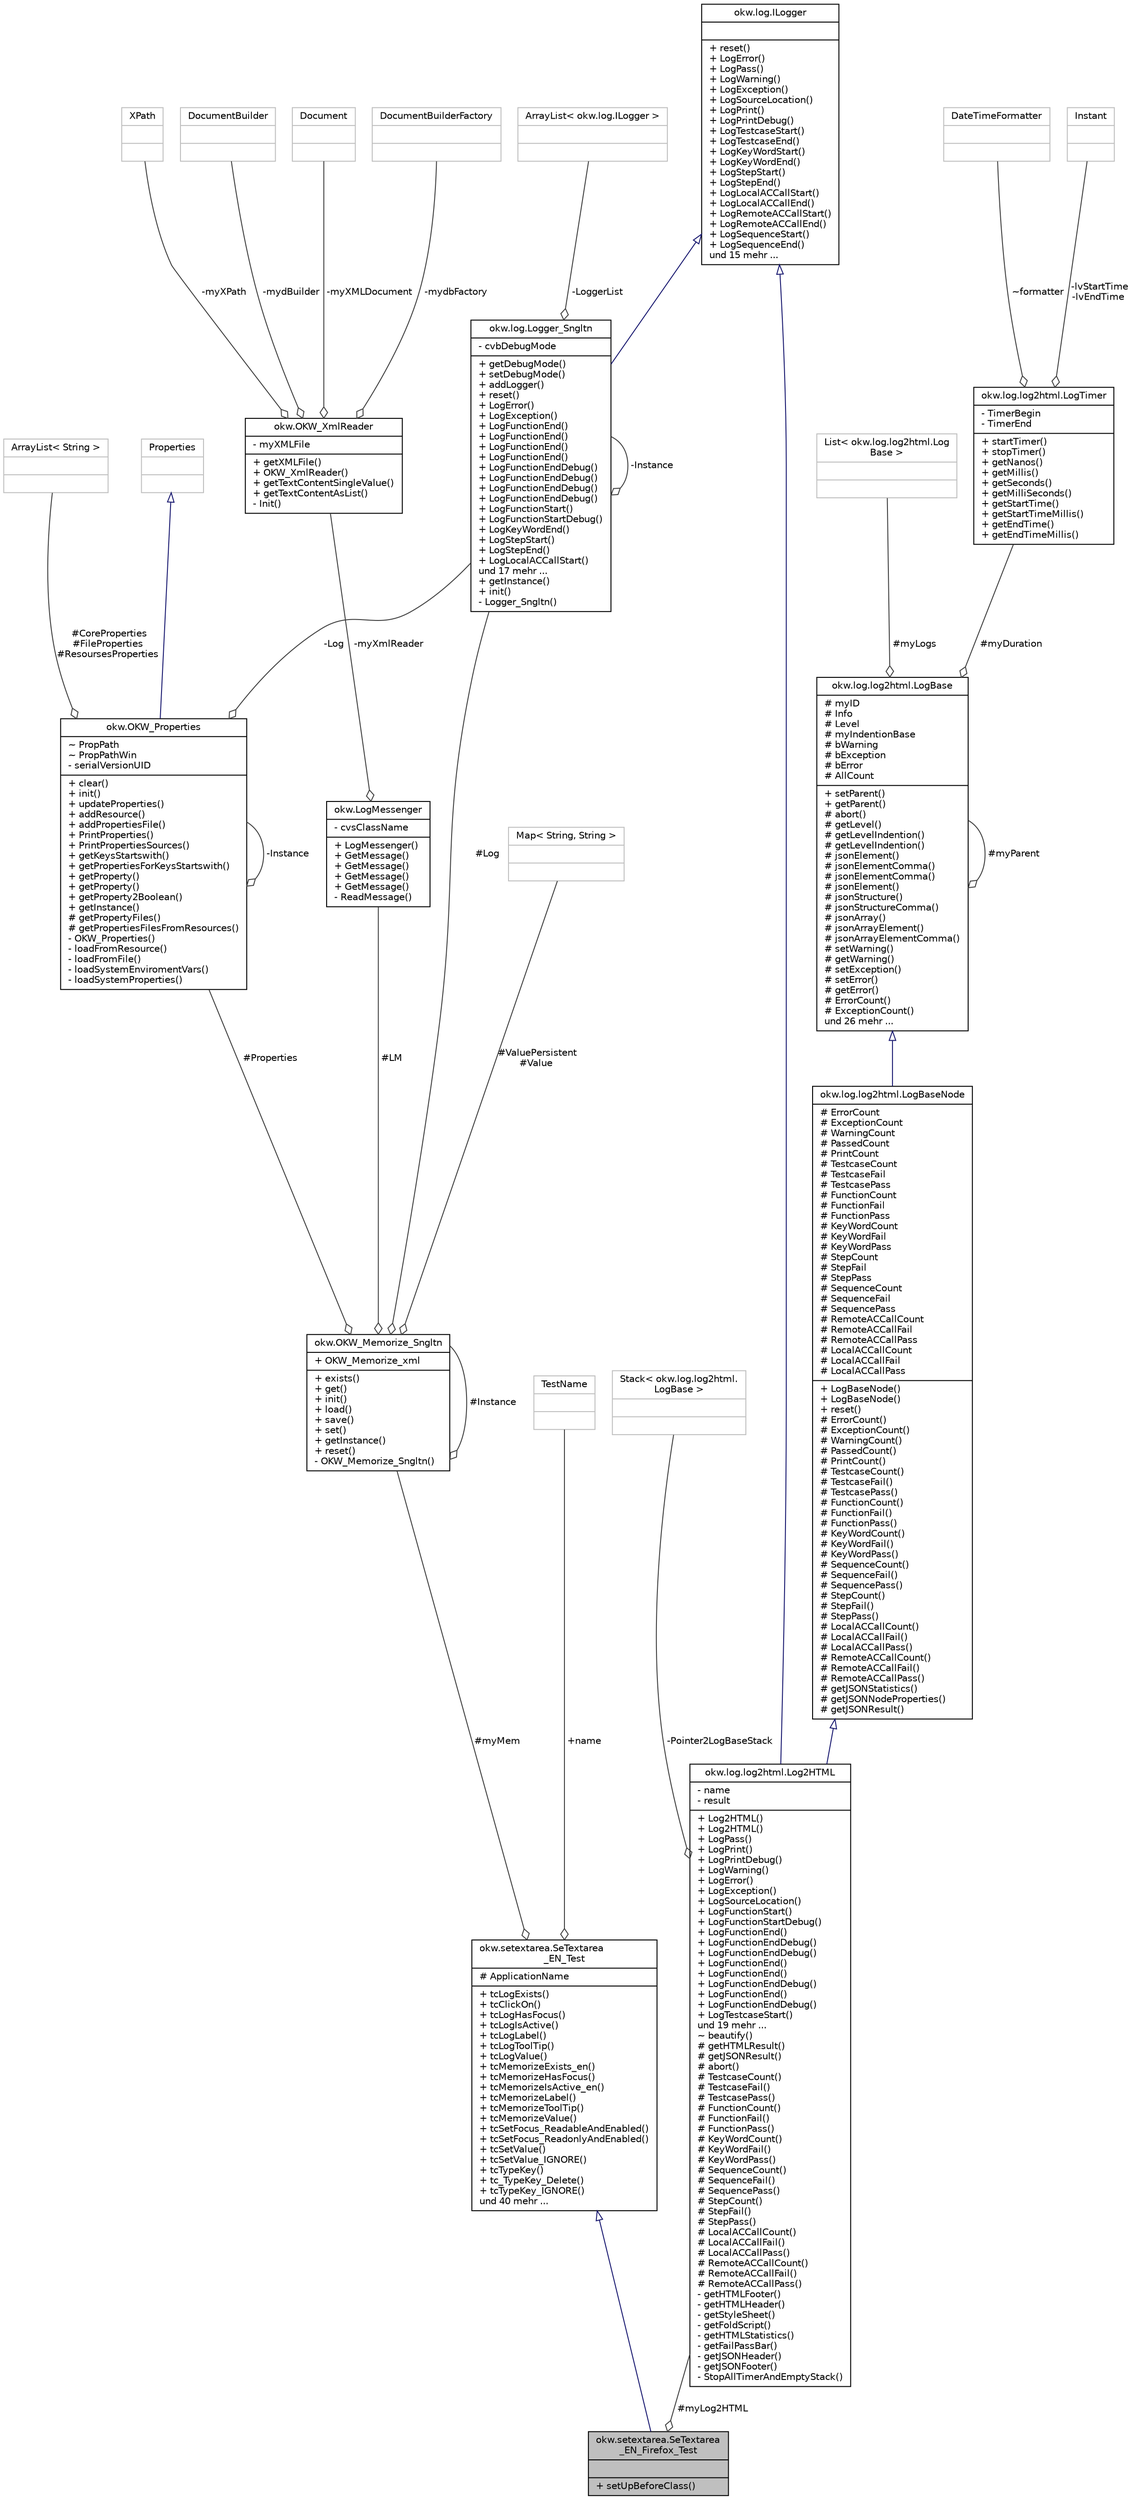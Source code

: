 digraph "okw.setextarea.SeTextarea_EN_Firefox_Test"
{
 // INTERACTIVE_SVG=YES
 // LATEX_PDF_SIZE
  edge [fontname="Helvetica",fontsize="10",labelfontname="Helvetica",labelfontsize="10"];
  node [fontname="Helvetica",fontsize="10",shape=record];
  Node1 [label="{okw.setextarea.SeTextarea\l_EN_Firefox_Test\n||+ setUpBeforeClass()\l}",height=0.2,width=0.4,color="black", fillcolor="grey75", style="filled", fontcolor="black",tooltip=" "];
  Node2 -> Node1 [dir="back",color="midnightblue",fontsize="10",style="solid",arrowtail="onormal",fontname="Helvetica"];
  Node2 [label="{okw.setextarea.SeTextarea\l_EN_Test\n|# ApplicationName\l|+ tcLogExists()\l+ tcClickOn()\l+ tcLogHasFocus()\l+ tcLogIsActive()\l+ tcLogLabel()\l+ tcLogToolTip()\l+ tcLogValue()\l+ tcMemorizeExists_en()\l+ tcMemorizeHasFocus()\l+ tcMemorizeIsActive_en()\l+ tcMemorizeLabel()\l+ tcMemorizeToolTip()\l+ tcMemorizeValue()\l+ tcSetFocus_ReadableAndEnabled()\l+ tcSetFocus_ReadonlyAndEnabled()\l+ tcSetValue()\l+ tcSetValue_IGNORE()\l+ tcTypeKey()\l+ tc_TypeKey_Delete()\l+ tcTypeKey_IGNORE()\lund 40 mehr ...\l}",height=0.2,width=0.4,color="black", fillcolor="white", style="filled",URL="$classokw_1_1setextarea_1_1_se_textarea___e_n___test.html",tooltip=" "];
  Node3 -> Node2 [color="grey25",fontsize="10",style="solid",label=" +name" ,arrowhead="odiamond",fontname="Helvetica"];
  Node3 [label="{TestName\n||}",height=0.2,width=0.4,color="grey75", fillcolor="white", style="filled",tooltip=" "];
  Node4 -> Node2 [color="grey25",fontsize="10",style="solid",label=" #myMem" ,arrowhead="odiamond",fontname="Helvetica"];
  Node4 [label="{okw.OKW_Memorize_Sngltn\n|+ OKW_Memorize_xml\l|+ exists()\l+ get()\l+ init()\l+ load()\l+ save()\l+ set()\l+ getInstance()\l+ reset()\l- OKW_Memorize_Sngltn()\l}",height=0.2,width=0.4,color="black", fillcolor="white", style="filled",URL="$classokw_1_1_o_k_w___memorize___sngltn.html",tooltip="OKW_Memorize ist die Speicher-Klasse hinter den Merke*-Schlüsselwörter."];
  Node5 -> Node4 [color="grey25",fontsize="10",style="solid",label=" #LM" ,arrowhead="odiamond",fontname="Helvetica"];
  Node5 [label="{okw.LogMessenger\n|- cvsClassName\l|+ LogMessenger()\l+ GetMessage()\l+ GetMessage()\l+ GetMessage()\l+ GetMessage()\l- ReadMessage()\l}",height=0.2,width=0.4,color="black", fillcolor="white", style="filled",URL="$classokw_1_1_log_messenger.html",tooltip="LogMessenger liest Log-Meldungen sprachspezifisch für die im Konstruktor gegeben Klasse aus der Zugeh..."];
  Node6 -> Node5 [color="grey25",fontsize="10",style="solid",label=" -myXmlReader" ,arrowhead="odiamond",fontname="Helvetica"];
  Node6 [label="{okw.OKW_XmlReader\n|- myXMLFile\l|+ getXMLFile()\l+ OKW_XmlReader()\l+ getTextContentSingleValue()\l+ getTextContentAsList()\l- Init()\l}",height=0.2,width=0.4,color="black", fillcolor="white", style="filled",URL="$classokw_1_1_o_k_w___xml_reader.html",tooltip=" "];
  Node7 -> Node6 [color="grey25",fontsize="10",style="solid",label=" -mydbFactory" ,arrowhead="odiamond",fontname="Helvetica"];
  Node7 [label="{DocumentBuilderFactory\n||}",height=0.2,width=0.4,color="grey75", fillcolor="white", style="filled",tooltip=" "];
  Node8 -> Node6 [color="grey25",fontsize="10",style="solid",label=" -myXPath" ,arrowhead="odiamond",fontname="Helvetica"];
  Node8 [label="{XPath\n||}",height=0.2,width=0.4,color="grey75", fillcolor="white", style="filled",tooltip=" "];
  Node9 -> Node6 [color="grey25",fontsize="10",style="solid",label=" -mydBuilder" ,arrowhead="odiamond",fontname="Helvetica"];
  Node9 [label="{DocumentBuilder\n||}",height=0.2,width=0.4,color="grey75", fillcolor="white", style="filled",tooltip=" "];
  Node10 -> Node6 [color="grey25",fontsize="10",style="solid",label=" -myXMLDocument" ,arrowhead="odiamond",fontname="Helvetica"];
  Node10 [label="{Document\n||}",height=0.2,width=0.4,color="grey75", fillcolor="white", style="filled",tooltip=" "];
  Node11 -> Node4 [color="grey25",fontsize="10",style="solid",label=" #ValuePersistent\n#Value" ,arrowhead="odiamond",fontname="Helvetica"];
  Node11 [label="{Map\< String, String \>\n||}",height=0.2,width=0.4,color="grey75", fillcolor="white", style="filled",tooltip=" "];
  Node4 -> Node4 [color="grey25",fontsize="10",style="solid",label=" #Instance" ,arrowhead="odiamond",fontname="Helvetica"];
  Node12 -> Node4 [color="grey25",fontsize="10",style="solid",label=" #Properties" ,arrowhead="odiamond",fontname="Helvetica"];
  Node12 [label="{okw.OKW_Properties\n|~ PropPath\l~ PropPathWin\l- serialVersionUID\l|+ clear()\l+ init()\l+ updateProperties()\l+ addResource()\l+ addPropertiesFile()\l+ PrintProperties()\l+ PrintPropertiesSources()\l+ getKeysStartswith()\l+ getPropertiesForKeysStartswith()\l+ getProperty()\l+ getProperty()\l+ getProperty2Boolean()\l+ getInstance()\l# getPropertyFiles()\l# getPropertiesFilesFromResources()\l- OKW_Properties()\l- loadFromResource()\l- loadFromFile()\l- loadSystemEnviromentVars()\l- loadSystemProperties()\l}",height=0.2,width=0.4,color="black", fillcolor="white", style="filled",URL="$classokw_1_1_o_k_w___properties.html",tooltip="Reihenfolge der Resourcen-\"Beladung\"."];
  Node13 -> Node12 [dir="back",color="midnightblue",fontsize="10",style="solid",arrowtail="onormal",fontname="Helvetica"];
  Node13 [label="{Properties\n||}",height=0.2,width=0.4,color="grey75", fillcolor="white", style="filled",tooltip=" "];
  Node14 -> Node12 [color="grey25",fontsize="10",style="solid",label=" #CoreProperties\n#FileProperties\n#ResoursesProperties" ,arrowhead="odiamond",fontname="Helvetica"];
  Node14 [label="{ArrayList\< String \>\n||}",height=0.2,width=0.4,color="grey75", fillcolor="white", style="filled",tooltip=" "];
  Node15 -> Node12 [color="grey25",fontsize="10",style="solid",label=" -Log" ,arrowhead="odiamond",fontname="Helvetica"];
  Node15 [label="{okw.log.Logger_Sngltn\n|- cvbDebugMode\l|+ getDebugMode()\l+ setDebugMode()\l+ addLogger()\l+ reset()\l+ LogError()\l+ LogException()\l+ LogFunctionEnd()\l+ LogFunctionEnd()\l+ LogFunctionEnd()\l+ LogFunctionEnd()\l+ LogFunctionEndDebug()\l+ LogFunctionEndDebug()\l+ LogFunctionEndDebug()\l+ LogFunctionEndDebug()\l+ LogFunctionStart()\l+ LogFunctionStartDebug()\l+ LogKeyWordEnd()\l+ LogStepStart()\l+ LogStepEnd()\l+ LogLocalACCallStart()\lund 17 mehr ...\l+ getInstance()\l+ init()\l- Logger_Sngltn()\l}",height=0.2,width=0.4,color="black", fillcolor="white", style="filled",URL="$classokw_1_1log_1_1_logger___sngltn.html",tooltip=" "];
  Node16 -> Node15 [dir="back",color="midnightblue",fontsize="10",style="solid",arrowtail="onormal",fontname="Helvetica"];
  Node16 [label="{okw.log.ILogger\n||+ reset()\l+ LogError()\l+ LogPass()\l+ LogWarning()\l+ LogException()\l+ LogSourceLocation()\l+ LogPrint()\l+ LogPrintDebug()\l+ LogTestcaseStart()\l+ LogTestcaseEnd()\l+ LogKeyWordStart()\l+ LogKeyWordEnd()\l+ LogStepStart()\l+ LogStepEnd()\l+ LogLocalACCallStart()\l+ LogLocalACCallEnd()\l+ LogRemoteACCallStart()\l+ LogRemoteACCallEnd()\l+ LogSequenceStart()\l+ LogSequenceEnd()\lund 15 mehr ...\l}",height=0.2,width=0.4,color="black", fillcolor="white", style="filled",URL="$interfaceokw_1_1log_1_1_i_logger.html",tooltip="Debug Logs are not a part of Interface."];
  Node17 -> Node15 [color="grey25",fontsize="10",style="solid",label=" -LoggerList" ,arrowhead="odiamond",fontname="Helvetica"];
  Node17 [label="{ArrayList\< okw.log.ILogger \>\n||}",height=0.2,width=0.4,color="grey75", fillcolor="white", style="filled",tooltip=" "];
  Node15 -> Node15 [color="grey25",fontsize="10",style="solid",label=" -Instance" ,arrowhead="odiamond",fontname="Helvetica"];
  Node12 -> Node12 [color="grey25",fontsize="10",style="solid",label=" -Instance" ,arrowhead="odiamond",fontname="Helvetica"];
  Node15 -> Node4 [color="grey25",fontsize="10",style="solid",label=" #Log" ,arrowhead="odiamond",fontname="Helvetica"];
  Node18 -> Node1 [color="grey25",fontsize="10",style="solid",label=" #myLog2HTML" ,arrowhead="odiamond",fontname="Helvetica"];
  Node18 [label="{okw.log.log2html.Log2HTML\n|- name\l- result\l|+ Log2HTML()\l+ Log2HTML()\l+ LogPass()\l+ LogPrint()\l+ LogPrintDebug()\l+ LogWarning()\l+ LogError()\l+ LogException()\l+ LogSourceLocation()\l+ LogFunctionStart()\l+ LogFunctionStartDebug()\l+ LogFunctionEnd()\l+ LogFunctionEndDebug()\l+ LogFunctionEndDebug()\l+ LogFunctionEnd()\l+ LogFunctionEnd()\l+ LogFunctionEndDebug()\l+ LogFunctionEnd()\l+ LogFunctionEndDebug()\l+ LogTestcaseStart()\lund 19 mehr ...\l~ beautify()\l# getHTMLResult()\l# getJSONResult()\l# abort()\l# TestcaseCount()\l# TestcaseFail()\l# TestcasePass()\l# FunctionCount()\l# FunctionFail()\l# FunctionPass()\l# KeyWordCount()\l# KeyWordFail()\l# KeyWordPass()\l# SequenceCount()\l# SequenceFail()\l# SequencePass()\l# StepCount()\l# StepFail()\l# StepPass()\l# LocalACCallCount()\l# LocalACCallFail()\l# LocalACCallPass()\l# RemoteACCallCount()\l# RemoteACCallFail()\l# RemoteACCallPass()\l- getHTMLFooter()\l- getHTMLHeader()\l- getStyleSheet()\l- getFoldScript()\l- getHTMLStatistics()\l- getFailPassBar()\l- getJSONHeader()\l- getJSONFooter()\l- StopAllTimerAndEmptyStack()\l}",height=0.2,width=0.4,color="black", fillcolor="white", style="filled",URL="$classokw_1_1log_1_1log2html_1_1_log2_h_t_m_l.html",tooltip=" "];
  Node19 -> Node18 [dir="back",color="midnightblue",fontsize="10",style="solid",arrowtail="onormal",fontname="Helvetica"];
  Node19 [label="{okw.log.log2html.LogBaseNode\n|# ErrorCount\l# ExceptionCount\l# WarningCount\l# PassedCount\l# PrintCount\l# TestcaseCount\l# TestcaseFail\l# TestcasePass\l# FunctionCount\l# FunctionFail\l# FunctionPass\l# KeyWordCount\l# KeyWordFail\l# KeyWordPass\l# StepCount\l# StepFail\l# StepPass\l# SequenceCount\l# SequenceFail\l# SequencePass\l# RemoteACCallCount\l# RemoteACCallFail\l# RemoteACCallPass\l# LocalACCallCount\l# LocalACCallFail\l# LocalACCallPass\l|+ LogBaseNode()\l+ LogBaseNode()\l+ reset()\l# ErrorCount()\l# ExceptionCount()\l# WarningCount()\l# PassedCount()\l# PrintCount()\l# TestcaseCount()\l# TestcaseFail()\l# TestcasePass()\l# FunctionCount()\l# FunctionFail()\l# FunctionPass()\l# KeyWordCount()\l# KeyWordFail()\l# KeyWordPass()\l# SequenceCount()\l# SequenceFail()\l# SequencePass()\l# StepCount()\l# StepFail()\l# StepPass()\l# LocalACCallCount()\l# LocalACCallFail()\l# LocalACCallPass()\l# RemoteACCallCount()\l# RemoteACCallFail()\l# RemoteACCallPass()\l# getJSONStatistics()\l# getJSONNodeProperties()\l# getJSONResult()\l}",height=0.2,width=0.4,color="black", fillcolor="white", style="filled",URL="$classokw_1_1log_1_1log2html_1_1_log_base_node.html",tooltip=" "];
  Node20 -> Node19 [dir="back",color="midnightblue",fontsize="10",style="solid",arrowtail="onormal",fontname="Helvetica"];
  Node20 [label="{okw.log.log2html.LogBase\n|# myID\l# Info\l# Level\l# myIndentionBase\l# bWarning\l# bException\l# bError\l# AllCount\l|+ setParent()\l+ getParent()\l# abort()\l# getLevel()\l# getLevelIndention()\l# getLevelIndention()\l# jsonElement()\l# jsonElementComma()\l# jsonElementComma()\l# jsonElement()\l# jsonStructure()\l# jsonStructureComma()\l# jsonArray()\l# jsonArrayElement()\l# jsonArrayElementComma()\l# setWarning()\l# getWarning()\l# setException()\l# setError()\l# getError()\l# ErrorCount()\l# ExceptionCount()\lund 26 mehr ...\l}",height=0.2,width=0.4,color="black", fillcolor="white", style="filled",URL="$classokw_1_1log_1_1log2html_1_1_log_base.html",tooltip=" "];
  Node20 -> Node20 [color="grey25",fontsize="10",style="solid",label=" #myParent" ,arrowhead="odiamond",fontname="Helvetica"];
  Node21 -> Node20 [color="grey25",fontsize="10",style="solid",label=" #myLogs" ,arrowhead="odiamond",fontname="Helvetica"];
  Node21 [label="{List\< okw.log.log2html.Log\lBase \>\n||}",height=0.2,width=0.4,color="grey75", fillcolor="white", style="filled",tooltip=" "];
  Node22 -> Node20 [color="grey25",fontsize="10",style="solid",label=" #myDuration" ,arrowhead="odiamond",fontname="Helvetica"];
  Node22 [label="{okw.log.log2html.LogTimer\n|- TimerBegin\l- TimerEnd\l|+ startTimer()\l+ stopTimer()\l+ getNanos()\l+ getMillis()\l+ getSeconds()\l+ getMilliSeconds()\l+ getStartTime()\l+ getStartTimeMillis()\l+ getEndTime()\l+ getEndTimeMillis()\l}",height=0.2,width=0.4,color="black", fillcolor="white", style="filled",URL="$classokw_1_1log_1_1log2html_1_1_log_timer.html",tooltip=" "];
  Node23 -> Node22 [color="grey25",fontsize="10",style="solid",label=" -lvStartTime\n-lvEndTime" ,arrowhead="odiamond",fontname="Helvetica"];
  Node23 [label="{Instant\n||}",height=0.2,width=0.4,color="grey75", fillcolor="white", style="filled",tooltip=" "];
  Node24 -> Node22 [color="grey25",fontsize="10",style="solid",label=" ~formatter" ,arrowhead="odiamond",fontname="Helvetica"];
  Node24 [label="{DateTimeFormatter\n||}",height=0.2,width=0.4,color="grey75", fillcolor="white", style="filled",tooltip=" "];
  Node16 -> Node18 [dir="back",color="midnightblue",fontsize="10",style="solid",arrowtail="onormal",fontname="Helvetica"];
  Node25 -> Node18 [color="grey25",fontsize="10",style="solid",label=" -Pointer2LogBaseStack" ,arrowhead="odiamond",fontname="Helvetica"];
  Node25 [label="{Stack\< okw.log.log2html.\lLogBase \>\n||}",height=0.2,width=0.4,color="grey75", fillcolor="white", style="filled",tooltip=" "];
}
